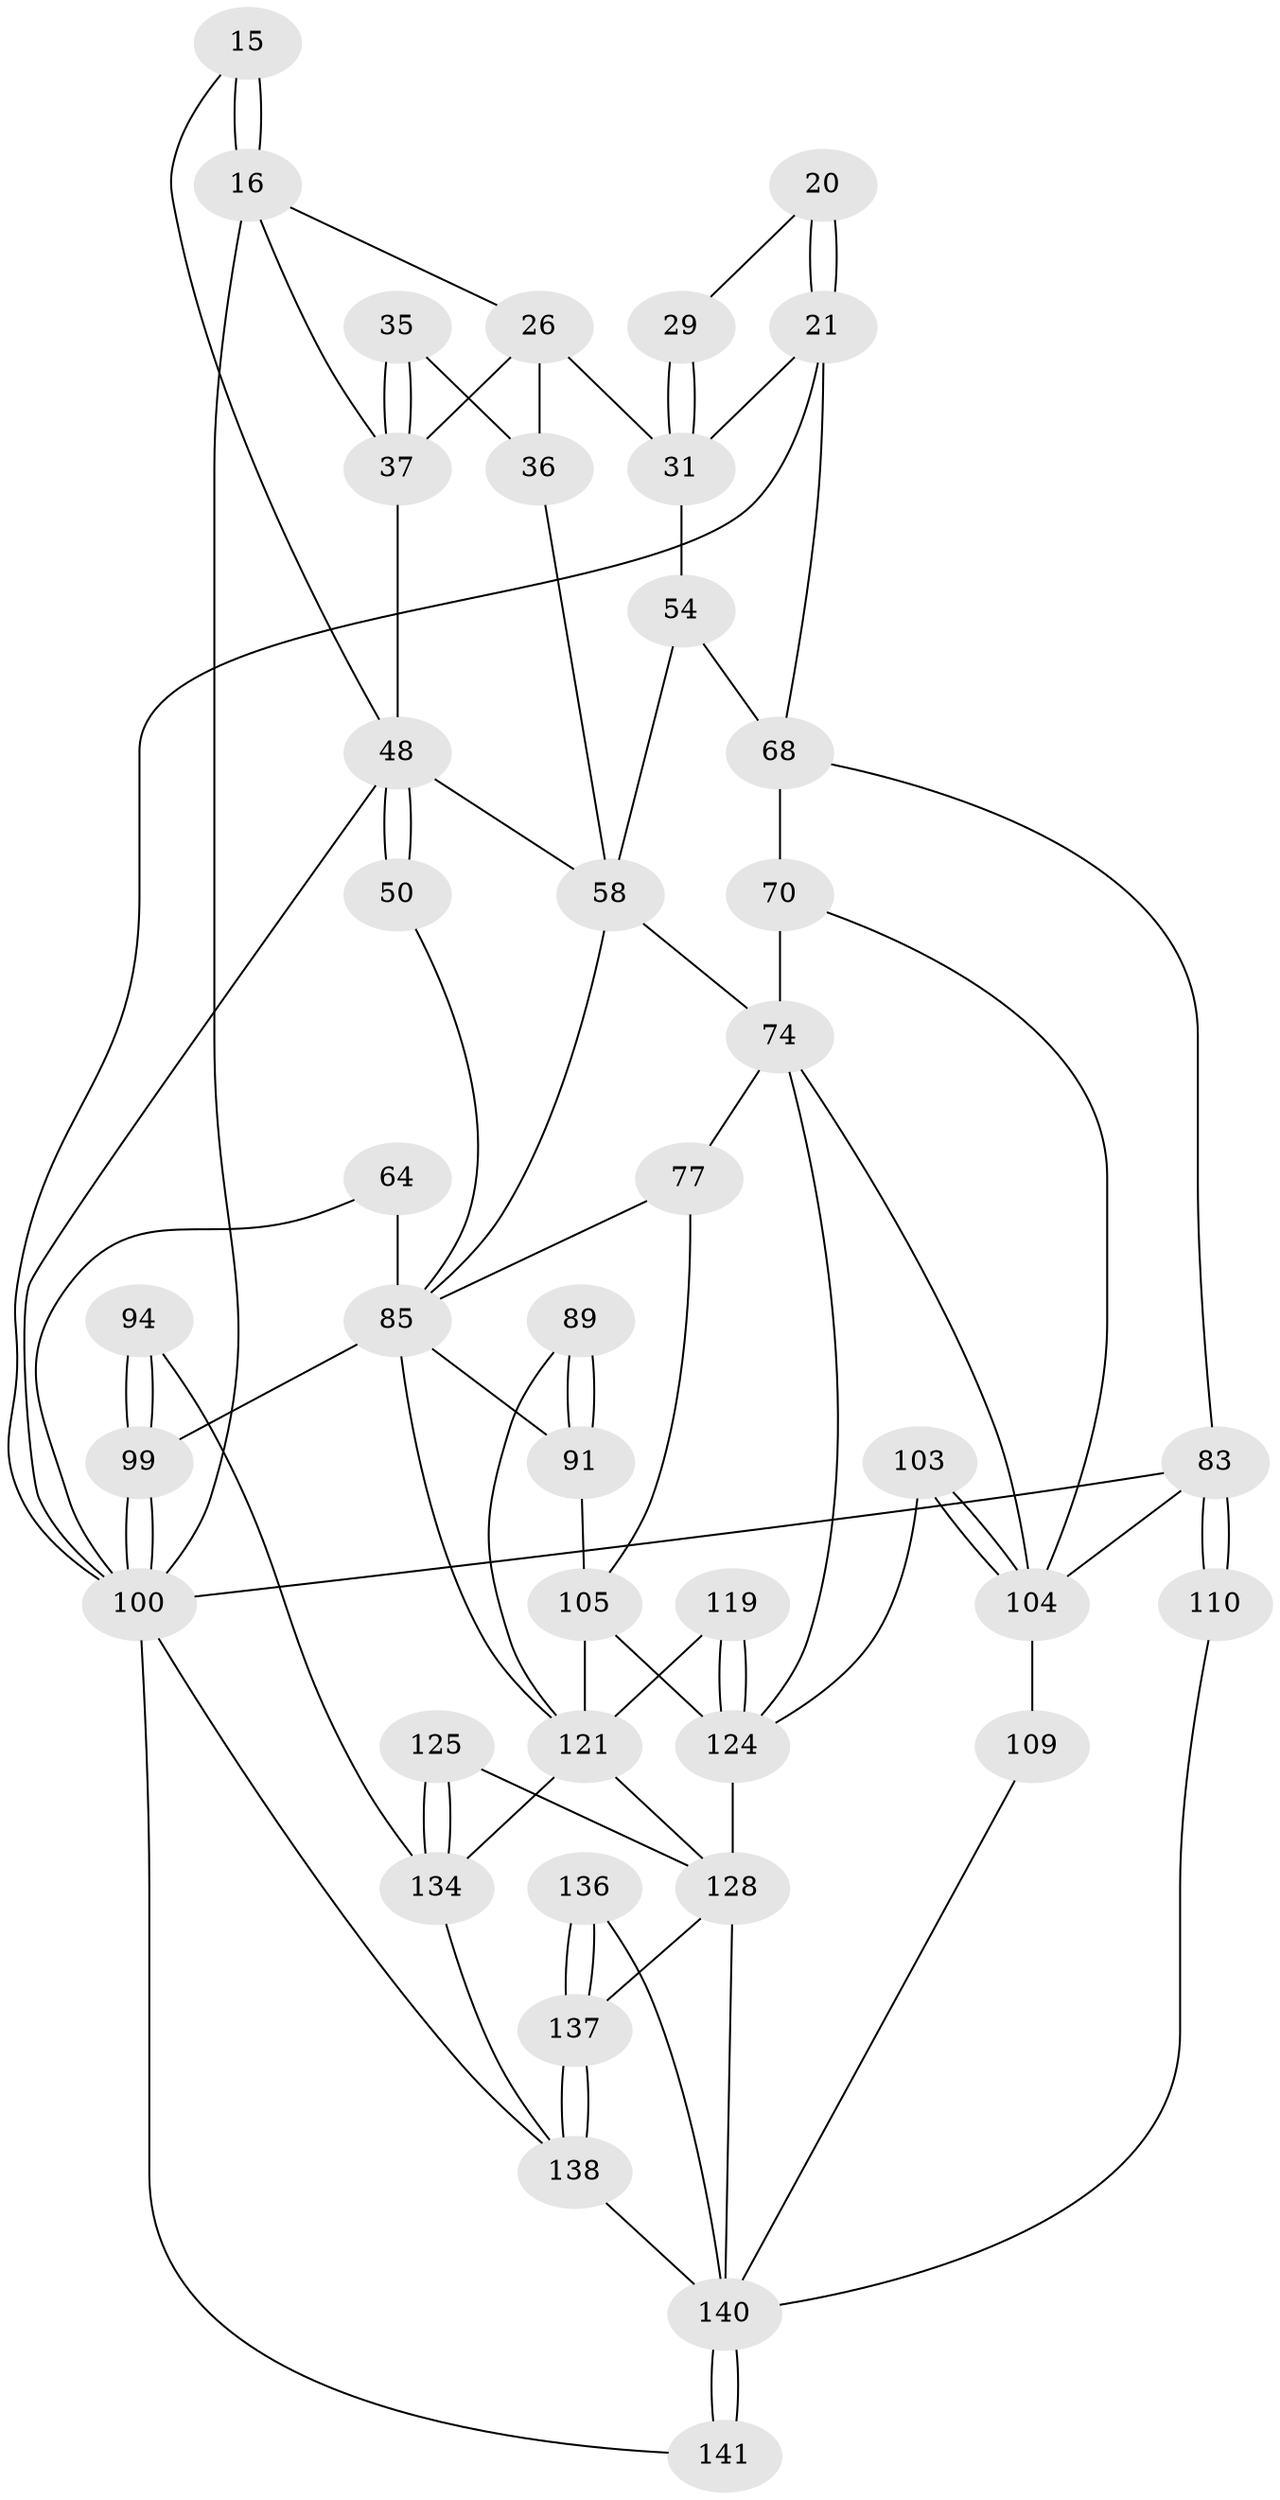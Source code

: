 // original degree distribution, {3: 0.02127659574468085, 4: 0.24113475177304963, 5: 0.5035460992907801, 6: 0.23404255319148937}
// Generated by graph-tools (version 1.1) at 2025/06/03/04/25 22:06:47]
// undirected, 42 vertices, 89 edges
graph export_dot {
graph [start="1"]
  node [color=gray90,style=filled];
  15 [pos="+0.6729413375932025+0.12459864564048653"];
  16 [pos="+0.6156588683016905+0.11192527385123936",super="+9+2+14"];
  20 [pos="+0.20220912231079602+0.11859157813909318",super="+19"];
  21 [pos="+0.15617951274415898+0.1740521198518128",super="+8"];
  26 [pos="+0.41042501025062705+0.19975233347892674",super="+12"];
  29 [pos="+0.2873615910124657+0.11056531082802638",super="+18"];
  31 [pos="+0.28978558239688185+0.22038405986833237",super="+30+27"];
  35 [pos="+0.5341964488737109+0.24003447926333935",super="+24"];
  36 [pos="+0.43249537312232433+0.22244945139286637",super="+28"];
  37 [pos="+0.576712608922509+0.2807636722478532",super="+22+23"];
  48 [pos="+0.5831141125608306+0.3221307847646016",super="+39+38+41"];
  50 [pos="+0.7230065485058661+0.3201786707467716"];
  54 [pos="+0.30708355710211704+0.34426454081202534",super="+47+32"];
  58 [pos="+0.5746039939912941+0.3456342342993096",super="+49"];
  64 [pos="+0.85280780930768+0.4503784094955992",super="+62"];
  68 [pos="+0.26122272422199316+0.4572822963755196",super="+43+42+61+33"];
  70 [pos="+0.30632722532281753+0.4942108877706613",super="+67"];
  74 [pos="+0.4151661167448475+0.5478311639699591",super="+69"];
  77 [pos="+0.6244428423640882+0.5172900500597184",super="+71"];
  83 [pos="+0.05822863941582252+0.574322921695505",super="+79+78"];
  85 [pos="+0.8201297596391982+0.5312507124357251",super="+76+84+63"];
  89 [pos="+0.7578137494822075+0.6115604721656562"];
  91 [pos="+0.6948550710552998+0.6094089378206208",super="+90"];
  94 [pos="+1+0.719644856274463"];
  99 [pos="+1+0.7191951332575999",super="+86+87"];
  100 [pos="+1+1",super="+4+5+52+40"];
  103 [pos="+0.36260333829452573+0.7115593015905528"];
  104 [pos="+0.2594866415511472+0.6430456573362743",super="+82+93"];
  105 [pos="+0.6344271402994015+0.6837465617691457",super="+102+72"];
  109 [pos="+0.21210754940914905+0.689513353514807"];
  110 [pos="+0+0.5553438709442766"];
  119 [pos="+0.5566785589124192+0.7956321469650094"];
  121 [pos="+0.6815922253166509+0.7704392738273729",super="+118+117"];
  124 [pos="+0.5540557813544961+0.8161250839039851",super="+115+108"];
  125 [pos="+0.773248620816609+0.8880127914700005"];
  128 [pos="+0.3949985685068795+0.8715977014938955",super="+116+127+123+126"];
  134 [pos="+0.9102570646888956+1",super="+95+120"];
  136 [pos="+0.5621534321961495+0.9357220539369078"];
  137 [pos="+0.5839260918652253+1",super="+132+133"];
  138 [pos="+0.5691282586489592+1",super="+135"];
  140 [pos="+0.31430056279201896+1",super="+131+139"];
  141 [pos="+0.15375841727392436+1",super="+112"];
  15 -- 16 [weight=2];
  15 -- 16;
  15 -- 48;
  16 -- 26;
  16 -- 37;
  16 -- 100 [weight=2];
  20 -- 21 [weight=2];
  20 -- 21;
  20 -- 29 [weight=2];
  21 -- 100;
  21 -- 31;
  21 -- 68;
  26 -- 36 [weight=2];
  26 -- 37;
  26 -- 31 [weight=2];
  29 -- 31 [weight=2];
  29 -- 31;
  31 -- 54 [weight=2];
  35 -- 36 [weight=2];
  35 -- 37 [weight=2];
  35 -- 37;
  36 -- 58;
  37 -- 48;
  48 -- 50 [weight=2];
  48 -- 50;
  48 -- 58;
  48 -- 100;
  50 -- 85;
  54 -- 68 [weight=2];
  54 -- 58;
  58 -- 85;
  58 -- 74 [weight=2];
  64 -- 100 [weight=3];
  64 -- 85 [weight=3];
  68 -- 83;
  68 -- 70 [weight=2];
  70 -- 104;
  70 -- 74 [weight=2];
  74 -- 104;
  74 -- 124;
  74 -- 77;
  77 -- 105 [weight=2];
  77 -- 85;
  83 -- 110 [weight=2];
  83 -- 110;
  83 -- 100;
  83 -- 104;
  85 -- 91;
  85 -- 99;
  85 -- 121;
  89 -- 91 [weight=2];
  89 -- 91;
  89 -- 121;
  91 -- 105;
  94 -- 99 [weight=2];
  94 -- 99;
  94 -- 134;
  99 -- 100 [weight=2];
  99 -- 100;
  100 -- 141 [weight=2];
  100 -- 138;
  103 -- 104 [weight=2];
  103 -- 104;
  103 -- 124;
  104 -- 109 [weight=2];
  105 -- 124 [weight=2];
  105 -- 121 [weight=2];
  109 -- 140;
  110 -- 140;
  119 -- 124 [weight=2];
  119 -- 124;
  119 -- 121;
  121 -- 134 [weight=2];
  121 -- 128;
  124 -- 128 [weight=2];
  125 -- 134 [weight=2];
  125 -- 134;
  125 -- 128;
  128 -- 137 [weight=2];
  128 -- 140 [weight=2];
  134 -- 138;
  136 -- 137 [weight=2];
  136 -- 137;
  136 -- 140;
  137 -- 138;
  137 -- 138;
  138 -- 140;
  140 -- 141 [weight=4];
  140 -- 141;
}
